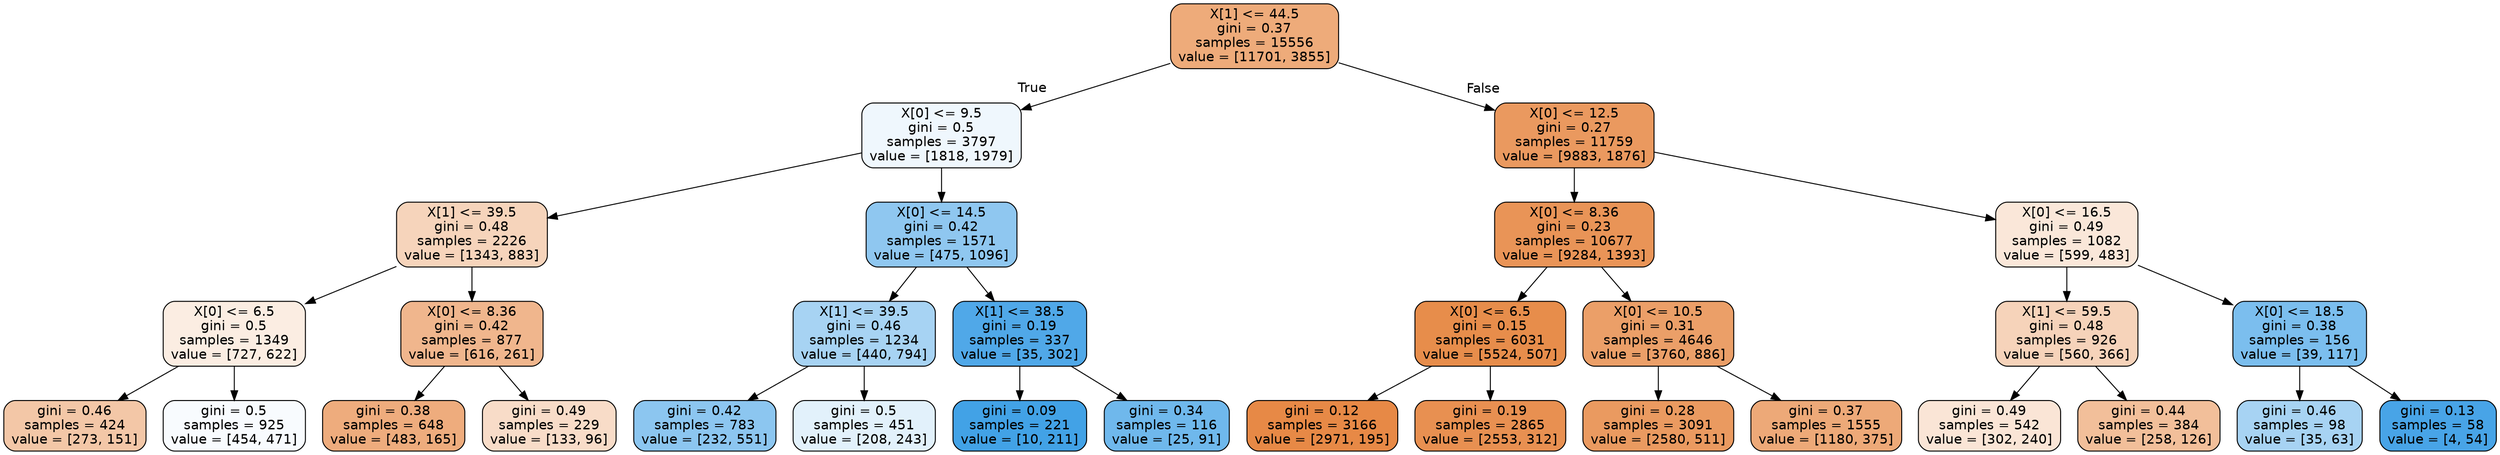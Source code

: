 digraph Tree {
node [shape=box, style="filled, rounded", color="black", fontname=helvetica] ;
edge [fontname=helvetica] ;
0 [label="X[1] <= 44.5\ngini = 0.37\nsamples = 15556\nvalue = [11701, 3855]", fillcolor="#eeab7a"] ;
1 [label="X[0] <= 9.5\ngini = 0.5\nsamples = 3797\nvalue = [1818, 1979]", fillcolor="#eff7fd"] ;
0 -> 1 [labeldistance=2.5, labelangle=45, headlabel="True"] ;
2 [label="X[1] <= 39.5\ngini = 0.48\nsamples = 2226\nvalue = [1343, 883]", fillcolor="#f6d4bb"] ;
1 -> 2 ;
3 [label="X[0] <= 6.5\ngini = 0.5\nsamples = 1349\nvalue = [727, 622]", fillcolor="#fbede2"] ;
2 -> 3 ;
4 [label="gini = 0.46\nsamples = 424\nvalue = [273, 151]", fillcolor="#f3c7a7"] ;
3 -> 4 ;
5 [label="gini = 0.5\nsamples = 925\nvalue = [454, 471]", fillcolor="#f8fbfe"] ;
3 -> 5 ;
6 [label="X[0] <= 8.36\ngini = 0.42\nsamples = 877\nvalue = [616, 261]", fillcolor="#f0b68d"] ;
2 -> 6 ;
7 [label="gini = 0.38\nsamples = 648\nvalue = [483, 165]", fillcolor="#eeac7d"] ;
6 -> 7 ;
8 [label="gini = 0.49\nsamples = 229\nvalue = [133, 96]", fillcolor="#f8dcc8"] ;
6 -> 8 ;
9 [label="X[0] <= 14.5\ngini = 0.42\nsamples = 1571\nvalue = [475, 1096]", fillcolor="#8fc7f0"] ;
1 -> 9 ;
10 [label="X[1] <= 39.5\ngini = 0.46\nsamples = 1234\nvalue = [440, 794]", fillcolor="#a7d3f3"] ;
9 -> 10 ;
11 [label="gini = 0.42\nsamples = 783\nvalue = [232, 551]", fillcolor="#8cc6f0"] ;
10 -> 11 ;
12 [label="gini = 0.5\nsamples = 451\nvalue = [208, 243]", fillcolor="#e2f1fb"] ;
10 -> 12 ;
13 [label="X[1] <= 38.5\ngini = 0.19\nsamples = 337\nvalue = [35, 302]", fillcolor="#50a8e8"] ;
9 -> 13 ;
14 [label="gini = 0.09\nsamples = 221\nvalue = [10, 211]", fillcolor="#42a2e6"] ;
13 -> 14 ;
15 [label="gini = 0.34\nsamples = 116\nvalue = [25, 91]", fillcolor="#6fb8ec"] ;
13 -> 15 ;
16 [label="X[0] <= 12.5\ngini = 0.27\nsamples = 11759\nvalue = [9883, 1876]", fillcolor="#ea995f"] ;
0 -> 16 [labeldistance=2.5, labelangle=-45, headlabel="False"] ;
17 [label="X[0] <= 8.36\ngini = 0.23\nsamples = 10677\nvalue = [9284, 1393]", fillcolor="#e99457"] ;
16 -> 17 ;
18 [label="X[0] <= 6.5\ngini = 0.15\nsamples = 6031\nvalue = [5524, 507]", fillcolor="#e78d4b"] ;
17 -> 18 ;
19 [label="gini = 0.12\nsamples = 3166\nvalue = [2971, 195]", fillcolor="#e78946"] ;
18 -> 19 ;
20 [label="gini = 0.19\nsamples = 2865\nvalue = [2553, 312]", fillcolor="#e89051"] ;
18 -> 20 ;
21 [label="X[0] <= 10.5\ngini = 0.31\nsamples = 4646\nvalue = [3760, 886]", fillcolor="#eb9f68"] ;
17 -> 21 ;
22 [label="gini = 0.28\nsamples = 3091\nvalue = [2580, 511]", fillcolor="#ea9a60"] ;
21 -> 22 ;
23 [label="gini = 0.37\nsamples = 1555\nvalue = [1180, 375]", fillcolor="#eda978"] ;
21 -> 23 ;
24 [label="X[0] <= 16.5\ngini = 0.49\nsamples = 1082\nvalue = [599, 483]", fillcolor="#fae7d9"] ;
16 -> 24 ;
25 [label="X[1] <= 59.5\ngini = 0.48\nsamples = 926\nvalue = [560, 366]", fillcolor="#f6d3ba"] ;
24 -> 25 ;
26 [label="gini = 0.49\nsamples = 542\nvalue = [302, 240]", fillcolor="#fae5d6"] ;
25 -> 26 ;
27 [label="gini = 0.44\nsamples = 384\nvalue = [258, 126]", fillcolor="#f2bf9a"] ;
25 -> 27 ;
28 [label="X[0] <= 18.5\ngini = 0.38\nsamples = 156\nvalue = [39, 117]", fillcolor="#7bbeee"] ;
24 -> 28 ;
29 [label="gini = 0.46\nsamples = 98\nvalue = [35, 63]", fillcolor="#a7d3f3"] ;
28 -> 29 ;
30 [label="gini = 0.13\nsamples = 58\nvalue = [4, 54]", fillcolor="#48a4e7"] ;
28 -> 30 ;
}